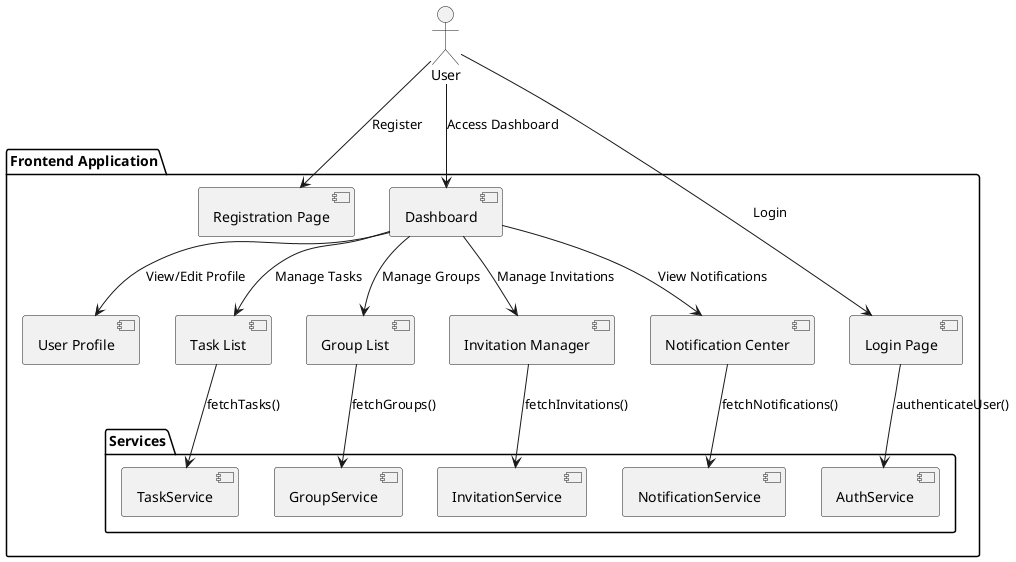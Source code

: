 @startuml
actor "User" as user

package "Frontend Application" {

  ' UI Screens
  component "Login Page" as LoginPage
  component "Registration Page" as RegistrationPage
  component "Dashboard" as Dashboard
  
  ' Dashboard Sub-Components
  component "User Profile" as UserProfile
  component "Task List" as TaskList
  component "Group List" as GroupList
  component "Invitation Manager" as InvitationManager
  component "Notification Center" as NotificationCenter
  
  ' Frontend Service Layer (handles API calls to backend)
  package "Services" {
    component "AuthService" as FEAuthService
    component "TaskService" as FETaskService
    component "GroupService" as FEGroupService
    component "InvitationService" as FEInvitationService
    component "NotificationService" as FENotificationService
  }
}

' User interactions with pages
user --> LoginPage : "Login"
user --> RegistrationPage : "Register"
user --> Dashboard : "Access Dashboard"

' Dashboard routing to various components
Dashboard --> UserProfile : "View/Edit Profile"
Dashboard --> TaskList : "Manage Tasks"
Dashboard --> GroupList : "Manage Groups"
Dashboard --> InvitationManager : "Manage Invitations"
Dashboard --> NotificationCenter : "View Notifications"

' UI components calling frontend services for data/API interactions
LoginPage --> FEAuthService : "authenticateUser()"
TaskList --> FETaskService : "fetchTasks()"
GroupList --> FEGroupService : "fetchGroups()"
InvitationManager --> FEInvitationService : "fetchInvitations()"
NotificationCenter --> FENotificationService : "fetchNotifications()"
@enduml